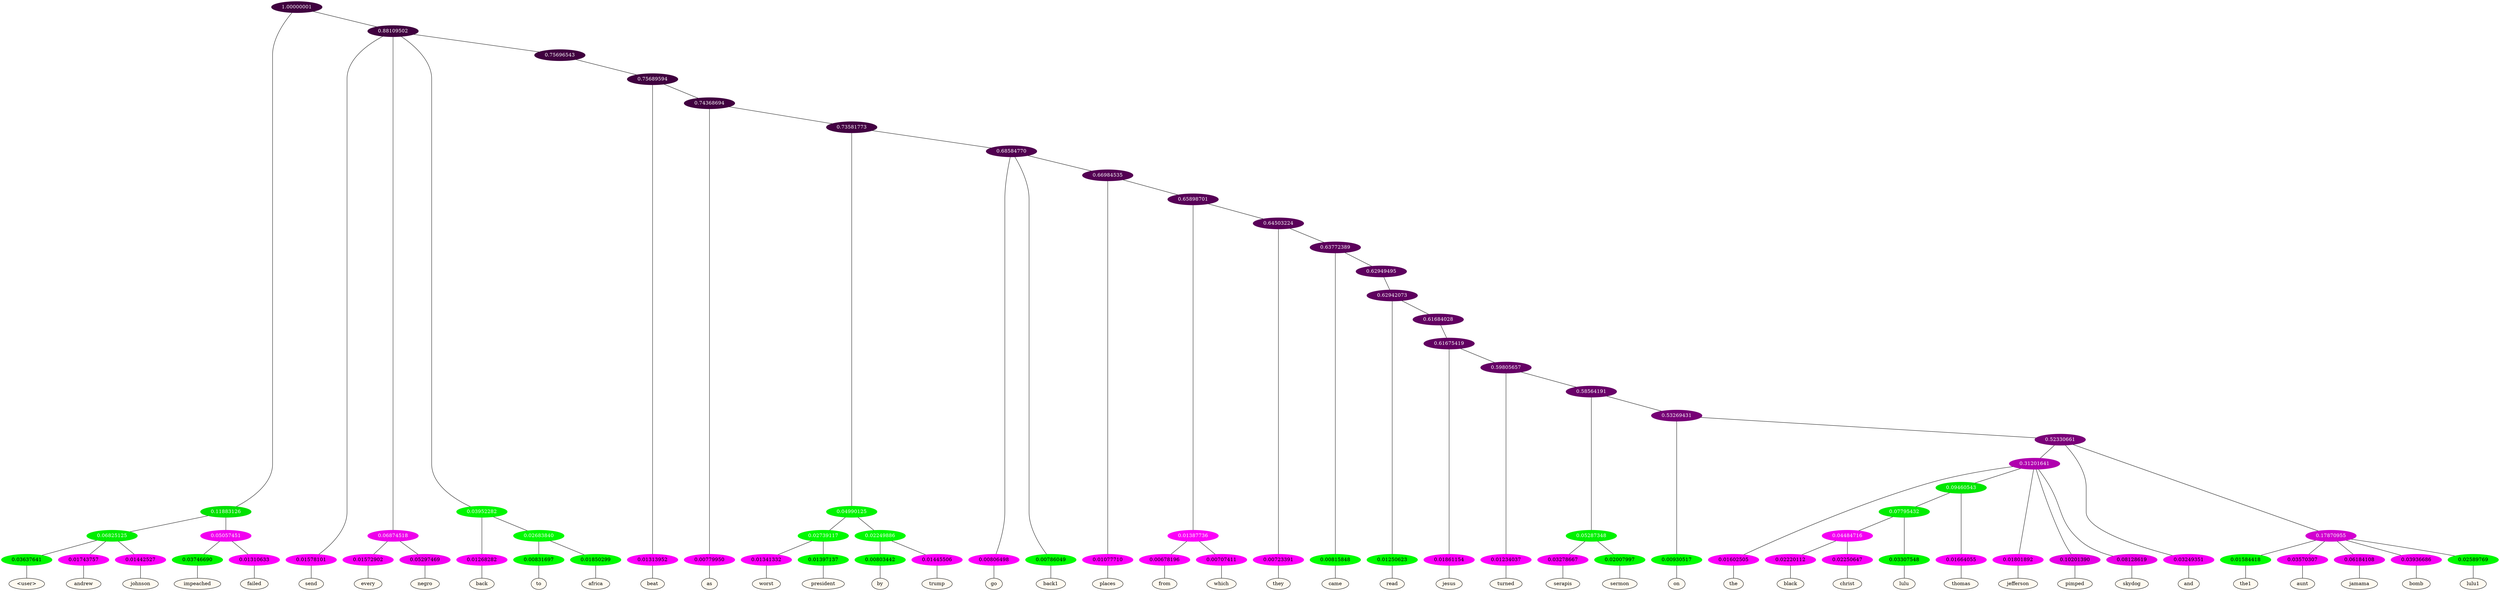 graph {
	node [format=png height=0.15 nodesep=0.001 ordering=out overlap=prism overlap_scaling=0.01 ranksep=0.001 ratio=0.2 style=filled width=0.15]
	{
		rank=same
		a_w_9 [label="\<user\>" color=black fillcolor=floralwhite style="filled,solid"]
		a_w_10 [label=andrew color=black fillcolor=floralwhite style="filled,solid"]
		a_w_11 [label=johnson color=black fillcolor=floralwhite style="filled,solid"]
		a_w_12 [label=impeached color=black fillcolor=floralwhite style="filled,solid"]
		a_w_13 [label=failed color=black fillcolor=floralwhite style="filled,solid"]
		a_w_5 [label=send color=black fillcolor=floralwhite style="filled,solid"]
		a_w_14 [label=every color=black fillcolor=floralwhite style="filled,solid"]
		a_w_15 [label=negro color=black fillcolor=floralwhite style="filled,solid"]
		a_w_16 [label=back color=black fillcolor=floralwhite style="filled,solid"]
		a_w_19 [label=to color=black fillcolor=floralwhite style="filled,solid"]
		a_w_20 [label=africa color=black fillcolor=floralwhite style="filled,solid"]
		a_w_21 [label=beat color=black fillcolor=floralwhite style="filled,solid"]
		a_w_23 [label=as color=black fillcolor=floralwhite style="filled,solid"]
		a_w_32 [label=worst color=black fillcolor=floralwhite style="filled,solid"]
		a_w_33 [label=president color=black fillcolor=floralwhite style="filled,solid"]
		a_w_34 [label=by color=black fillcolor=floralwhite style="filled,solid"]
		a_w_35 [label=trump color=black fillcolor=floralwhite style="filled,solid"]
		a_w_29 [label=go color=black fillcolor=floralwhite style="filled,solid"]
		a_w_30 [label=back1 color=black fillcolor=floralwhite style="filled,solid"]
		a_w_36 [label=places color=black fillcolor=floralwhite style="filled,solid"]
		a_w_40 [label=from color=black fillcolor=floralwhite style="filled,solid"]
		a_w_41 [label=which color=black fillcolor=floralwhite style="filled,solid"]
		a_w_42 [label=they color=black fillcolor=floralwhite style="filled,solid"]
		a_w_44 [label=came color=black fillcolor=floralwhite style="filled,solid"]
		a_w_47 [label=read color=black fillcolor=floralwhite style="filled,solid"]
		a_w_50 [label=jesus color=black fillcolor=floralwhite style="filled,solid"]
		a_w_52 [label=turned color=black fillcolor=floralwhite style="filled,solid"]
		a_w_56 [label=serapis color=black fillcolor=floralwhite style="filled,solid"]
		a_w_57 [label=sermon color=black fillcolor=floralwhite style="filled,solid"]
		a_w_58 [label=on color=black fillcolor=floralwhite style="filled,solid"]
		a_w_63 [label=the color=black fillcolor=floralwhite style="filled,solid"]
		a_w_77 [label=black color=black fillcolor=floralwhite style="filled,solid"]
		a_w_78 [label=christ color=black fillcolor=floralwhite style="filled,solid"]
		a_w_76 [label=lulu color=black fillcolor=floralwhite style="filled,solid"]
		a_w_74 [label=thomas color=black fillcolor=floralwhite style="filled,solid"]
		a_w_65 [label=jefferson color=black fillcolor=floralwhite style="filled,solid"]
		a_w_66 [label=pimped color=black fillcolor=floralwhite style="filled,solid"]
		a_w_67 [label=skydog color=black fillcolor=floralwhite style="filled,solid"]
		a_w_61 [label=and color=black fillcolor=floralwhite style="filled,solid"]
		a_w_68 [label=the1 color=black fillcolor=floralwhite style="filled,solid"]
		a_w_69 [label=aunt color=black fillcolor=floralwhite style="filled,solid"]
		a_w_70 [label=jamama color=black fillcolor=floralwhite style="filled,solid"]
		a_w_71 [label=bomb color=black fillcolor=floralwhite style="filled,solid"]
		a_w_72 [label=lulu1 color=black fillcolor=floralwhite style="filled,solid"]
	}
	a_n_9 -- a_w_9
	a_n_10 -- a_w_10
	a_n_11 -- a_w_11
	a_n_12 -- a_w_12
	a_n_13 -- a_w_13
	a_n_5 -- a_w_5
	a_n_14 -- a_w_14
	a_n_15 -- a_w_15
	a_n_16 -- a_w_16
	a_n_19 -- a_w_19
	a_n_20 -- a_w_20
	a_n_21 -- a_w_21
	a_n_23 -- a_w_23
	a_n_32 -- a_w_32
	a_n_33 -- a_w_33
	a_n_34 -- a_w_34
	a_n_35 -- a_w_35
	a_n_29 -- a_w_29
	a_n_30 -- a_w_30
	a_n_36 -- a_w_36
	a_n_40 -- a_w_40
	a_n_41 -- a_w_41
	a_n_42 -- a_w_42
	a_n_44 -- a_w_44
	a_n_47 -- a_w_47
	a_n_50 -- a_w_50
	a_n_52 -- a_w_52
	a_n_56 -- a_w_56
	a_n_57 -- a_w_57
	a_n_58 -- a_w_58
	a_n_63 -- a_w_63
	a_n_77 -- a_w_77
	a_n_78 -- a_w_78
	a_n_76 -- a_w_76
	a_n_74 -- a_w_74
	a_n_65 -- a_w_65
	a_n_66 -- a_w_66
	a_n_67 -- a_w_67
	a_n_61 -- a_w_61
	a_n_68 -- a_w_68
	a_n_69 -- a_w_69
	a_n_70 -- a_w_70
	a_n_71 -- a_w_71
	a_n_72 -- a_w_72
	{
		rank=same
		a_n_9 [label=0.03637641 color="0.334 1.000 0.964" fontcolor=black]
		a_n_10 [label=0.01743757 color="0.835 1.000 0.983" fontcolor=black]
		a_n_11 [label=0.01442527 color="0.835 1.000 0.986" fontcolor=black]
		a_n_12 [label=0.03746690 color="0.334 1.000 0.963" fontcolor=black]
		a_n_13 [label=0.01310633 color="0.835 1.000 0.987" fontcolor=black]
		a_n_5 [label=0.01578101 color="0.835 1.000 0.984" fontcolor=black]
		a_n_14 [label=0.01572902 color="0.835 1.000 0.984" fontcolor=black]
		a_n_15 [label=0.05297469 color="0.835 1.000 0.947" fontcolor=black]
		a_n_16 [label=0.01268282 color="0.835 1.000 0.987" fontcolor=black]
		a_n_19 [label=0.00831697 color="0.334 1.000 0.992" fontcolor=black]
		a_n_20 [label=0.01850299 color="0.334 1.000 0.981" fontcolor=black]
		a_n_21 [label=0.01313952 color="0.835 1.000 0.987" fontcolor=black]
		a_n_23 [label=0.00779950 color="0.835 1.000 0.992" fontcolor=black]
		a_n_32 [label=0.01341332 color="0.835 1.000 0.987" fontcolor=black]
		a_n_33 [label=0.01397137 color="0.334 1.000 0.986" fontcolor=black]
		a_n_34 [label=0.00803442 color="0.334 1.000 0.992" fontcolor=black]
		a_n_35 [label=0.01445506 color="0.835 1.000 0.986" fontcolor=black]
		a_n_29 [label=0.00806498 color="0.835 1.000 0.992" fontcolor=black]
		a_n_30 [label=0.00786049 color="0.334 1.000 0.992" fontcolor=black]
		a_n_36 [label=0.01077710 color="0.835 1.000 0.989" fontcolor=black]
		a_n_40 [label=0.00678196 color="0.835 1.000 0.993" fontcolor=black]
		a_n_41 [label=0.00707411 color="0.835 1.000 0.993" fontcolor=black]
		a_n_42 [label=0.00723391 color="0.835 1.000 0.993" fontcolor=black]
		a_n_44 [label=0.00815848 color="0.334 1.000 0.992" fontcolor=black]
		a_n_47 [label=0.01250623 color="0.334 1.000 0.987" fontcolor=black]
		a_n_50 [label=0.01861154 color="0.835 1.000 0.981" fontcolor=black]
		a_n_52 [label=0.01234037 color="0.835 1.000 0.988" fontcolor=black]
		a_n_56 [label=0.03278667 color="0.835 1.000 0.967" fontcolor=black]
		a_n_57 [label=0.02007997 color="0.334 1.000 0.980" fontcolor=black]
		a_n_58 [label=0.00930517 color="0.334 1.000 0.991" fontcolor=black]
		a_n_63 [label=0.01602505 color="0.835 1.000 0.984" fontcolor=black]
		a_n_77 [label=0.02220112 color="0.835 1.000 0.978" fontcolor=black]
		a_n_78 [label=0.02250647 color="0.835 1.000 0.977" fontcolor=black]
		a_n_76 [label=0.03307548 color="0.334 1.000 0.967" fontcolor=black]
		a_n_74 [label=0.01664055 color="0.835 1.000 0.983" fontcolor=black]
		a_n_65 [label=0.01801892 color="0.835 1.000 0.982" fontcolor=black]
		a_n_66 [label=0.10201390 color="0.835 1.000 0.898" fontcolor=black]
		a_n_67 [label=0.08128619 color="0.835 1.000 0.919" fontcolor=black]
		a_n_61 [label=0.03249351 color="0.835 1.000 0.968" fontcolor=black]
		a_n_68 [label=0.01584418 color="0.334 1.000 0.984" fontcolor=black]
		a_n_69 [label=0.03570307 color="0.835 1.000 0.964" fontcolor=black]
		a_n_70 [label=0.06184108 color="0.835 1.000 0.938" fontcolor=black]
		a_n_71 [label=0.03936686 color="0.835 1.000 0.961" fontcolor=black]
		a_n_72 [label=0.02589769 color="0.334 1.000 0.974" fontcolor=black]
	}
	a_n_0 [label=1.00000001 color="0.835 1.000 0.250" fontcolor=grey99]
	a_n_1 [label=0.11883126 color="0.334 1.000 0.881" fontcolor=grey99]
	a_n_0 -- a_n_1
	a_n_2 [label=0.88109502 color="0.835 1.000 0.250" fontcolor=grey99]
	a_n_0 -- a_n_2
	a_n_3 [label=0.06825125 color="0.334 1.000 0.932" fontcolor=grey99]
	a_n_1 -- a_n_3
	a_n_4 [label=0.05057451 color="0.835 1.000 0.949" fontcolor=grey99]
	a_n_1 -- a_n_4
	a_n_2 -- a_n_5
	a_n_6 [label=0.06874518 color="0.835 1.000 0.931" fontcolor=grey99]
	a_n_2 -- a_n_6
	a_n_7 [label=0.03952282 color="0.334 1.000 0.960" fontcolor=grey99]
	a_n_2 -- a_n_7
	a_n_8 [label=0.75696543 color="0.835 1.000 0.250" fontcolor=grey99]
	a_n_2 -- a_n_8
	a_n_3 -- a_n_9
	a_n_3 -- a_n_10
	a_n_3 -- a_n_11
	a_n_4 -- a_n_12
	a_n_4 -- a_n_13
	a_n_6 -- a_n_14
	a_n_6 -- a_n_15
	a_n_7 -- a_n_16
	a_n_17 [label=0.02683840 color="0.334 1.000 0.973" fontcolor=grey99]
	a_n_7 -- a_n_17
	a_n_18 [label=0.75689594 color="0.835 1.000 0.250" fontcolor=grey99]
	a_n_8 -- a_n_18
	a_n_17 -- a_n_19
	a_n_17 -- a_n_20
	a_n_18 -- a_n_21
	a_n_22 [label=0.74368694 color="0.835 1.000 0.256" fontcolor=grey99]
	a_n_18 -- a_n_22
	a_n_22 -- a_n_23
	a_n_24 [label=0.73581773 color="0.835 1.000 0.264" fontcolor=grey99]
	a_n_22 -- a_n_24
	a_n_25 [label=0.04990125 color="0.334 1.000 0.950" fontcolor=grey99]
	a_n_24 -- a_n_25
	a_n_26 [label=0.68584770 color="0.835 1.000 0.314" fontcolor=grey99]
	a_n_24 -- a_n_26
	a_n_27 [label=0.02739117 color="0.334 1.000 0.973" fontcolor=grey99]
	a_n_25 -- a_n_27
	a_n_28 [label=0.02249886 color="0.334 1.000 0.978" fontcolor=grey99]
	a_n_25 -- a_n_28
	a_n_26 -- a_n_29
	a_n_26 -- a_n_30
	a_n_31 [label=0.66984535 color="0.835 1.000 0.330" fontcolor=grey99]
	a_n_26 -- a_n_31
	a_n_27 -- a_n_32
	a_n_27 -- a_n_33
	a_n_28 -- a_n_34
	a_n_28 -- a_n_35
	a_n_31 -- a_n_36
	a_n_37 [label=0.65898701 color="0.835 1.000 0.341" fontcolor=grey99]
	a_n_31 -- a_n_37
	a_n_38 [label=0.01387736 color="0.835 1.000 0.986" fontcolor=grey99]
	a_n_37 -- a_n_38
	a_n_39 [label=0.64503224 color="0.835 1.000 0.355" fontcolor=grey99]
	a_n_37 -- a_n_39
	a_n_38 -- a_n_40
	a_n_38 -- a_n_41
	a_n_39 -- a_n_42
	a_n_43 [label=0.63772389 color="0.835 1.000 0.362" fontcolor=grey99]
	a_n_39 -- a_n_43
	a_n_43 -- a_n_44
	a_n_45 [label=0.62949495 color="0.835 1.000 0.371" fontcolor=grey99]
	a_n_43 -- a_n_45
	a_n_46 [label=0.62942073 color="0.835 1.000 0.371" fontcolor=grey99]
	a_n_45 -- a_n_46
	a_n_46 -- a_n_47
	a_n_48 [label=0.61684028 color="0.835 1.000 0.383" fontcolor=grey99]
	a_n_46 -- a_n_48
	a_n_49 [label=0.61675419 color="0.835 1.000 0.383" fontcolor=grey99]
	a_n_48 -- a_n_49
	a_n_49 -- a_n_50
	a_n_51 [label=0.59805657 color="0.835 1.000 0.402" fontcolor=grey99]
	a_n_49 -- a_n_51
	a_n_51 -- a_n_52
	a_n_53 [label=0.58564191 color="0.835 1.000 0.414" fontcolor=grey99]
	a_n_51 -- a_n_53
	a_n_54 [label=0.05287348 color="0.334 1.000 0.947" fontcolor=grey99]
	a_n_53 -- a_n_54
	a_n_55 [label=0.53269431 color="0.835 1.000 0.467" fontcolor=grey99]
	a_n_53 -- a_n_55
	a_n_54 -- a_n_56
	a_n_54 -- a_n_57
	a_n_55 -- a_n_58
	a_n_59 [label=0.52330661 color="0.835 1.000 0.477" fontcolor=grey99]
	a_n_55 -- a_n_59
	a_n_60 [label=0.31201641 color="0.835 1.000 0.688" fontcolor=grey99]
	a_n_59 -- a_n_60
	a_n_59 -- a_n_61
	a_n_62 [label=0.17870955 color="0.835 1.000 0.821" fontcolor=grey99]
	a_n_59 -- a_n_62
	a_n_60 -- a_n_63
	a_n_64 [label=0.09460543 color="0.334 1.000 0.905" fontcolor=grey99]
	a_n_60 -- a_n_64
	a_n_60 -- a_n_65
	a_n_60 -- a_n_66
	a_n_60 -- a_n_67
	a_n_62 -- a_n_68
	a_n_62 -- a_n_69
	a_n_62 -- a_n_70
	a_n_62 -- a_n_71
	a_n_62 -- a_n_72
	a_n_73 [label=0.07795432 color="0.334 1.000 0.922" fontcolor=grey99]
	a_n_64 -- a_n_73
	a_n_64 -- a_n_74
	a_n_75 [label=0.04484716 color="0.835 1.000 0.955" fontcolor=grey99]
	a_n_73 -- a_n_75
	a_n_73 -- a_n_76
	a_n_75 -- a_n_77
	a_n_75 -- a_n_78
}
